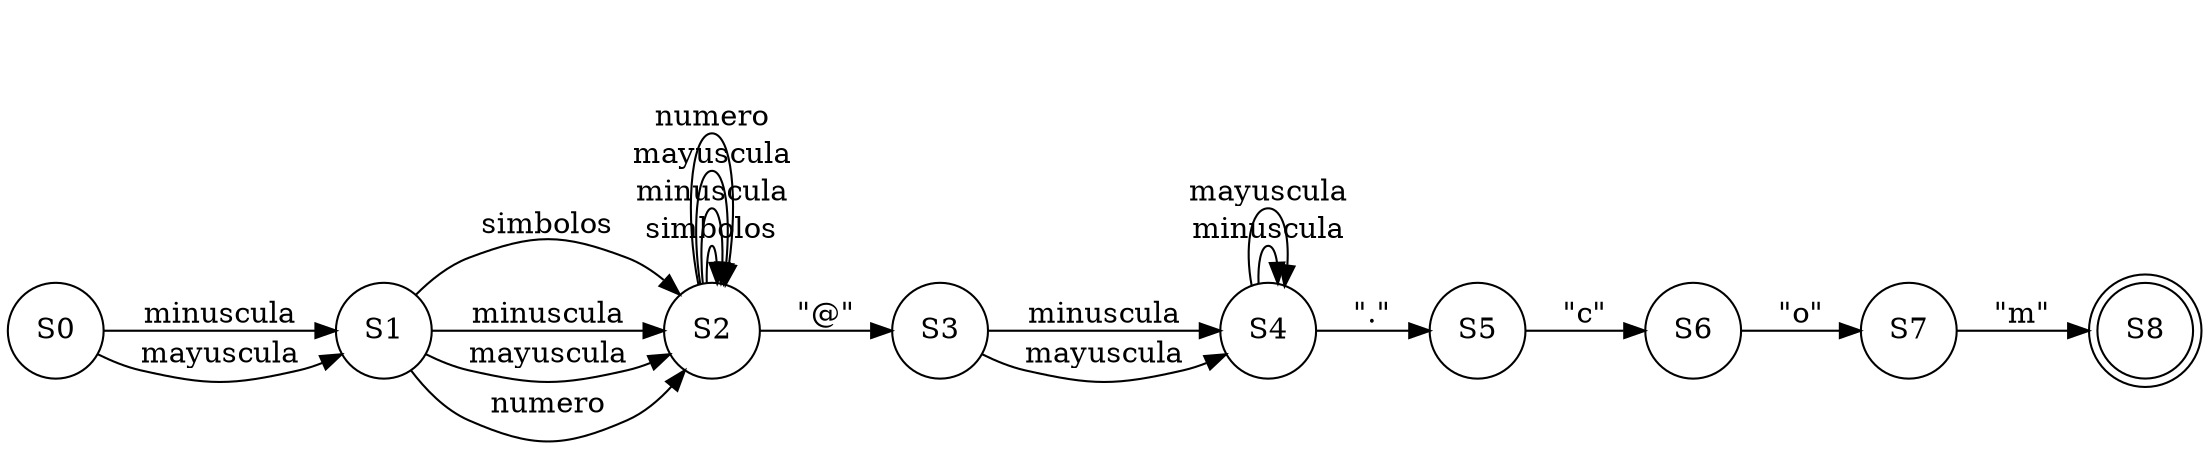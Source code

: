 digraph G {
rankdir=LR;
S0[shape=circle];
S1[shape=circle];
S2[shape=circle];
S3[shape=circle];
S4[shape=circle];
S5[shape=circle];
S6[shape=circle];
S7[shape=circle];
S8[shape=doublecircle];
S0 -> S1 [label="minuscula"];
S0 -> S1 [label="mayuscula"];
S1 -> S2 [label="simbolos"];
S1 -> S2 [label="minuscula"];
S1 -> S2 [label="mayuscula"];
S1 -> S2 [label="numero"];
S2 -> S2 [label="simbolos"];
S2 -> S2 [label="minuscula"];
S2 -> S2 [label="mayuscula"];
S2 -> S2 [label="numero"];
S2 -> S3 [label="\"@\""];
S3 -> S4 [label="minuscula"];
S3 -> S4 [label="mayuscula"];
S4 -> S4 [label="minuscula"];
S4 -> S4 [label="mayuscula"];
S4 -> S5 [label="\".\""];
S5 -> S6 [label="\"c\""];
S6 -> S7 [label="\"o\""];
S7 -> S8 [label="\"m\""];
}
